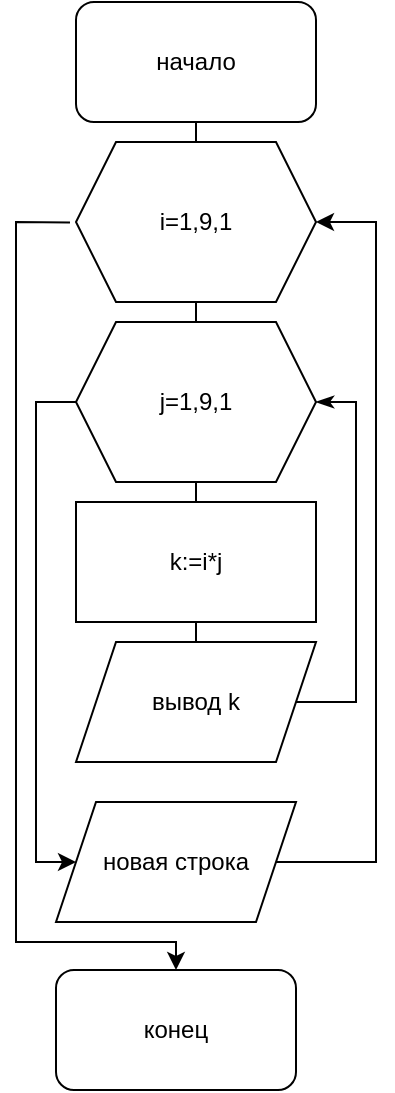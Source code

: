 <mxfile version="14.5.4" type="github">
  <diagram id="C5RBs43oDa-KdzZeNtuy" name="Page-1">
    <mxGraphModel dx="1422" dy="775" grid="1" gridSize="10" guides="1" tooltips="1" connect="1" arrows="1" fold="1" page="1" pageScale="1" pageWidth="827" pageHeight="1169" math="0" shadow="0">
      <root>
        <mxCell id="WIyWlLk6GJQsqaUBKTNV-0" />
        <mxCell id="WIyWlLk6GJQsqaUBKTNV-1" parent="WIyWlLk6GJQsqaUBKTNV-0" />
        <mxCell id="L-Rmcc3XQC4y8Tnn0G10-0" value="начало" style="rounded=1;whiteSpace=wrap;html=1;" vertex="1" parent="WIyWlLk6GJQsqaUBKTNV-1">
          <mxGeometry x="50" y="40" width="120" height="60" as="geometry" />
        </mxCell>
        <mxCell id="L-Rmcc3XQC4y8Tnn0G10-1" value="i=1,9,1" style="shape=hexagon;perimeter=hexagonPerimeter2;whiteSpace=wrap;html=1;fixedSize=1;" vertex="1" parent="WIyWlLk6GJQsqaUBKTNV-1">
          <mxGeometry x="50" y="110" width="120" height="80" as="geometry" />
        </mxCell>
        <mxCell id="L-Rmcc3XQC4y8Tnn0G10-2" value="j=1,9,1" style="shape=hexagon;perimeter=hexagonPerimeter2;whiteSpace=wrap;html=1;fixedSize=1;" vertex="1" parent="WIyWlLk6GJQsqaUBKTNV-1">
          <mxGeometry x="50" y="200" width="120" height="80" as="geometry" />
        </mxCell>
        <mxCell id="L-Rmcc3XQC4y8Tnn0G10-3" value="k:=i*j" style="rounded=0;whiteSpace=wrap;html=1;" vertex="1" parent="WIyWlLk6GJQsqaUBKTNV-1">
          <mxGeometry x="50" y="290" width="120" height="60" as="geometry" />
        </mxCell>
        <mxCell id="L-Rmcc3XQC4y8Tnn0G10-4" value="вывод k" style="shape=parallelogram;perimeter=parallelogramPerimeter;whiteSpace=wrap;html=1;fixedSize=1;" vertex="1" parent="WIyWlLk6GJQsqaUBKTNV-1">
          <mxGeometry x="50" y="360" width="120" height="60" as="geometry" />
        </mxCell>
        <mxCell id="L-Rmcc3XQC4y8Tnn0G10-5" value="новая строка" style="shape=parallelogram;perimeter=parallelogramPerimeter;whiteSpace=wrap;html=1;fixedSize=1;" vertex="1" parent="WIyWlLk6GJQsqaUBKTNV-1">
          <mxGeometry x="40" y="440" width="120" height="60" as="geometry" />
        </mxCell>
        <mxCell id="L-Rmcc3XQC4y8Tnn0G10-6" value="конец" style="rounded=1;whiteSpace=wrap;html=1;" vertex="1" parent="WIyWlLk6GJQsqaUBKTNV-1">
          <mxGeometry x="40" y="524" width="120" height="60" as="geometry" />
        </mxCell>
        <mxCell id="L-Rmcc3XQC4y8Tnn0G10-7" value="" style="endArrow=none;html=1;entryX=0.5;entryY=1;entryDx=0;entryDy=0;" edge="1" parent="WIyWlLk6GJQsqaUBKTNV-1" source="L-Rmcc3XQC4y8Tnn0G10-1" target="L-Rmcc3XQC4y8Tnn0G10-0">
          <mxGeometry width="50" height="50" relative="1" as="geometry">
            <mxPoint x="210" y="170" as="sourcePoint" />
            <mxPoint x="260" y="120" as="targetPoint" />
          </mxGeometry>
        </mxCell>
        <mxCell id="L-Rmcc3XQC4y8Tnn0G10-8" value="" style="endArrow=none;html=1;entryX=0.5;entryY=1;entryDx=0;entryDy=0;exitX=0.5;exitY=0;exitDx=0;exitDy=0;" edge="1" parent="WIyWlLk6GJQsqaUBKTNV-1" source="L-Rmcc3XQC4y8Tnn0G10-2" target="L-Rmcc3XQC4y8Tnn0G10-1">
          <mxGeometry width="50" height="50" relative="1" as="geometry">
            <mxPoint x="220" y="240" as="sourcePoint" />
            <mxPoint x="270" y="190" as="targetPoint" />
          </mxGeometry>
        </mxCell>
        <mxCell id="L-Rmcc3XQC4y8Tnn0G10-9" value="" style="endArrow=none;html=1;entryX=0.5;entryY=1;entryDx=0;entryDy=0;" edge="1" parent="WIyWlLk6GJQsqaUBKTNV-1" source="L-Rmcc3XQC4y8Tnn0G10-3" target="L-Rmcc3XQC4y8Tnn0G10-2">
          <mxGeometry width="50" height="50" relative="1" as="geometry">
            <mxPoint x="260" y="340" as="sourcePoint" />
            <mxPoint x="310" y="290" as="targetPoint" />
          </mxGeometry>
        </mxCell>
        <mxCell id="L-Rmcc3XQC4y8Tnn0G10-11" value="" style="endArrow=none;html=1;entryX=0.5;entryY=1;entryDx=0;entryDy=0;" edge="1" parent="WIyWlLk6GJQsqaUBKTNV-1" source="L-Rmcc3XQC4y8Tnn0G10-4" target="L-Rmcc3XQC4y8Tnn0G10-3">
          <mxGeometry width="50" height="50" relative="1" as="geometry">
            <mxPoint x="210" y="410" as="sourcePoint" />
            <mxPoint x="260" y="360" as="targetPoint" />
          </mxGeometry>
        </mxCell>
        <mxCell id="L-Rmcc3XQC4y8Tnn0G10-12" value="" style="endArrow=classicThin;html=1;exitX=1;exitY=0.5;exitDx=0;exitDy=0;entryX=1;entryY=0.5;entryDx=0;entryDy=0;endFill=1;rounded=0;" edge="1" parent="WIyWlLk6GJQsqaUBKTNV-1" source="L-Rmcc3XQC4y8Tnn0G10-4" target="L-Rmcc3XQC4y8Tnn0G10-2">
          <mxGeometry width="50" height="50" relative="1" as="geometry">
            <mxPoint x="210" y="350" as="sourcePoint" />
            <mxPoint x="220" y="240" as="targetPoint" />
            <Array as="points">
              <mxPoint x="190" y="390" />
              <mxPoint x="190" y="320" />
              <mxPoint x="190" y="240" />
            </Array>
          </mxGeometry>
        </mxCell>
        <mxCell id="L-Rmcc3XQC4y8Tnn0G10-13" value="" style="endArrow=classic;html=1;exitX=0;exitY=0.5;exitDx=0;exitDy=0;entryX=0;entryY=0.5;entryDx=0;entryDy=0;rounded=0;" edge="1" parent="WIyWlLk6GJQsqaUBKTNV-1" source="L-Rmcc3XQC4y8Tnn0G10-2" target="L-Rmcc3XQC4y8Tnn0G10-5">
          <mxGeometry width="50" height="50" relative="1" as="geometry">
            <mxPoint x="10" y="240" as="sourcePoint" />
            <mxPoint x="40" y="510" as="targetPoint" />
            <Array as="points">
              <mxPoint x="30" y="240" />
              <mxPoint x="30" y="470" />
            </Array>
          </mxGeometry>
        </mxCell>
        <mxCell id="L-Rmcc3XQC4y8Tnn0G10-14" value="" style="endArrow=classic;html=1;exitX=1;exitY=0.5;exitDx=0;exitDy=0;entryX=1;entryY=0.5;entryDx=0;entryDy=0;rounded=0;" edge="1" parent="WIyWlLk6GJQsqaUBKTNV-1" source="L-Rmcc3XQC4y8Tnn0G10-5" target="L-Rmcc3XQC4y8Tnn0G10-1">
          <mxGeometry width="50" height="50" relative="1" as="geometry">
            <mxPoint x="260" y="460" as="sourcePoint" />
            <mxPoint x="260" y="170" as="targetPoint" />
            <Array as="points">
              <mxPoint x="200" y="470" />
              <mxPoint x="200" y="330" />
              <mxPoint x="200" y="150" />
            </Array>
          </mxGeometry>
        </mxCell>
        <mxCell id="L-Rmcc3XQC4y8Tnn0G10-15" value="" style="endArrow=classic;html=1;exitX=-0.025;exitY=0.503;exitDx=0;exitDy=0;exitPerimeter=0;entryX=0.5;entryY=0;entryDx=0;entryDy=0;rounded=0;" edge="1" parent="WIyWlLk6GJQsqaUBKTNV-1" source="L-Rmcc3XQC4y8Tnn0G10-1" target="L-Rmcc3XQC4y8Tnn0G10-6">
          <mxGeometry width="50" height="50" relative="1" as="geometry">
            <mxPoint x="270" y="330" as="sourcePoint" />
            <mxPoint x="108" y="552" as="targetPoint" />
            <Array as="points">
              <mxPoint x="20" y="150" />
              <mxPoint x="20" y="180" />
              <mxPoint x="20" y="350" />
              <mxPoint x="20" y="510" />
              <mxPoint x="100" y="510" />
            </Array>
          </mxGeometry>
        </mxCell>
      </root>
    </mxGraphModel>
  </diagram>
</mxfile>
